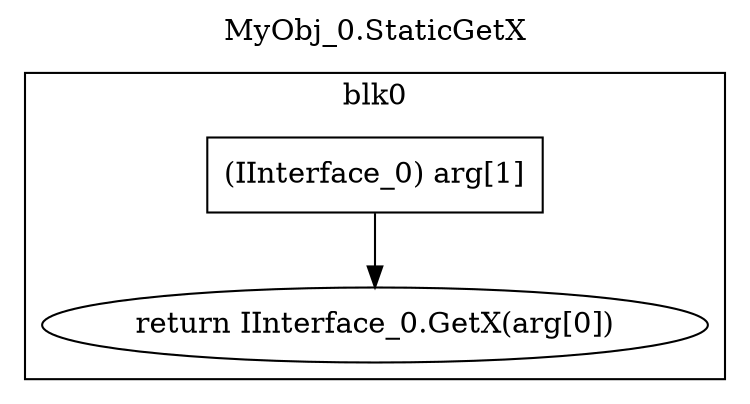 digraph {
  rankdir=TB;
  b0_l0 -> b0_ret
  b0_l0 [label="(IInterface_0) arg[1]\n", shape=box]
  b0_ret [label="return IInterface_0.GetX(arg[0])"]
  subgraph cluster_b0 {
    label = "blk0";
    b0_l0;
    b0_ret;
  }
  labelloc="t"
  label="MyObj_0.StaticGetX"
}